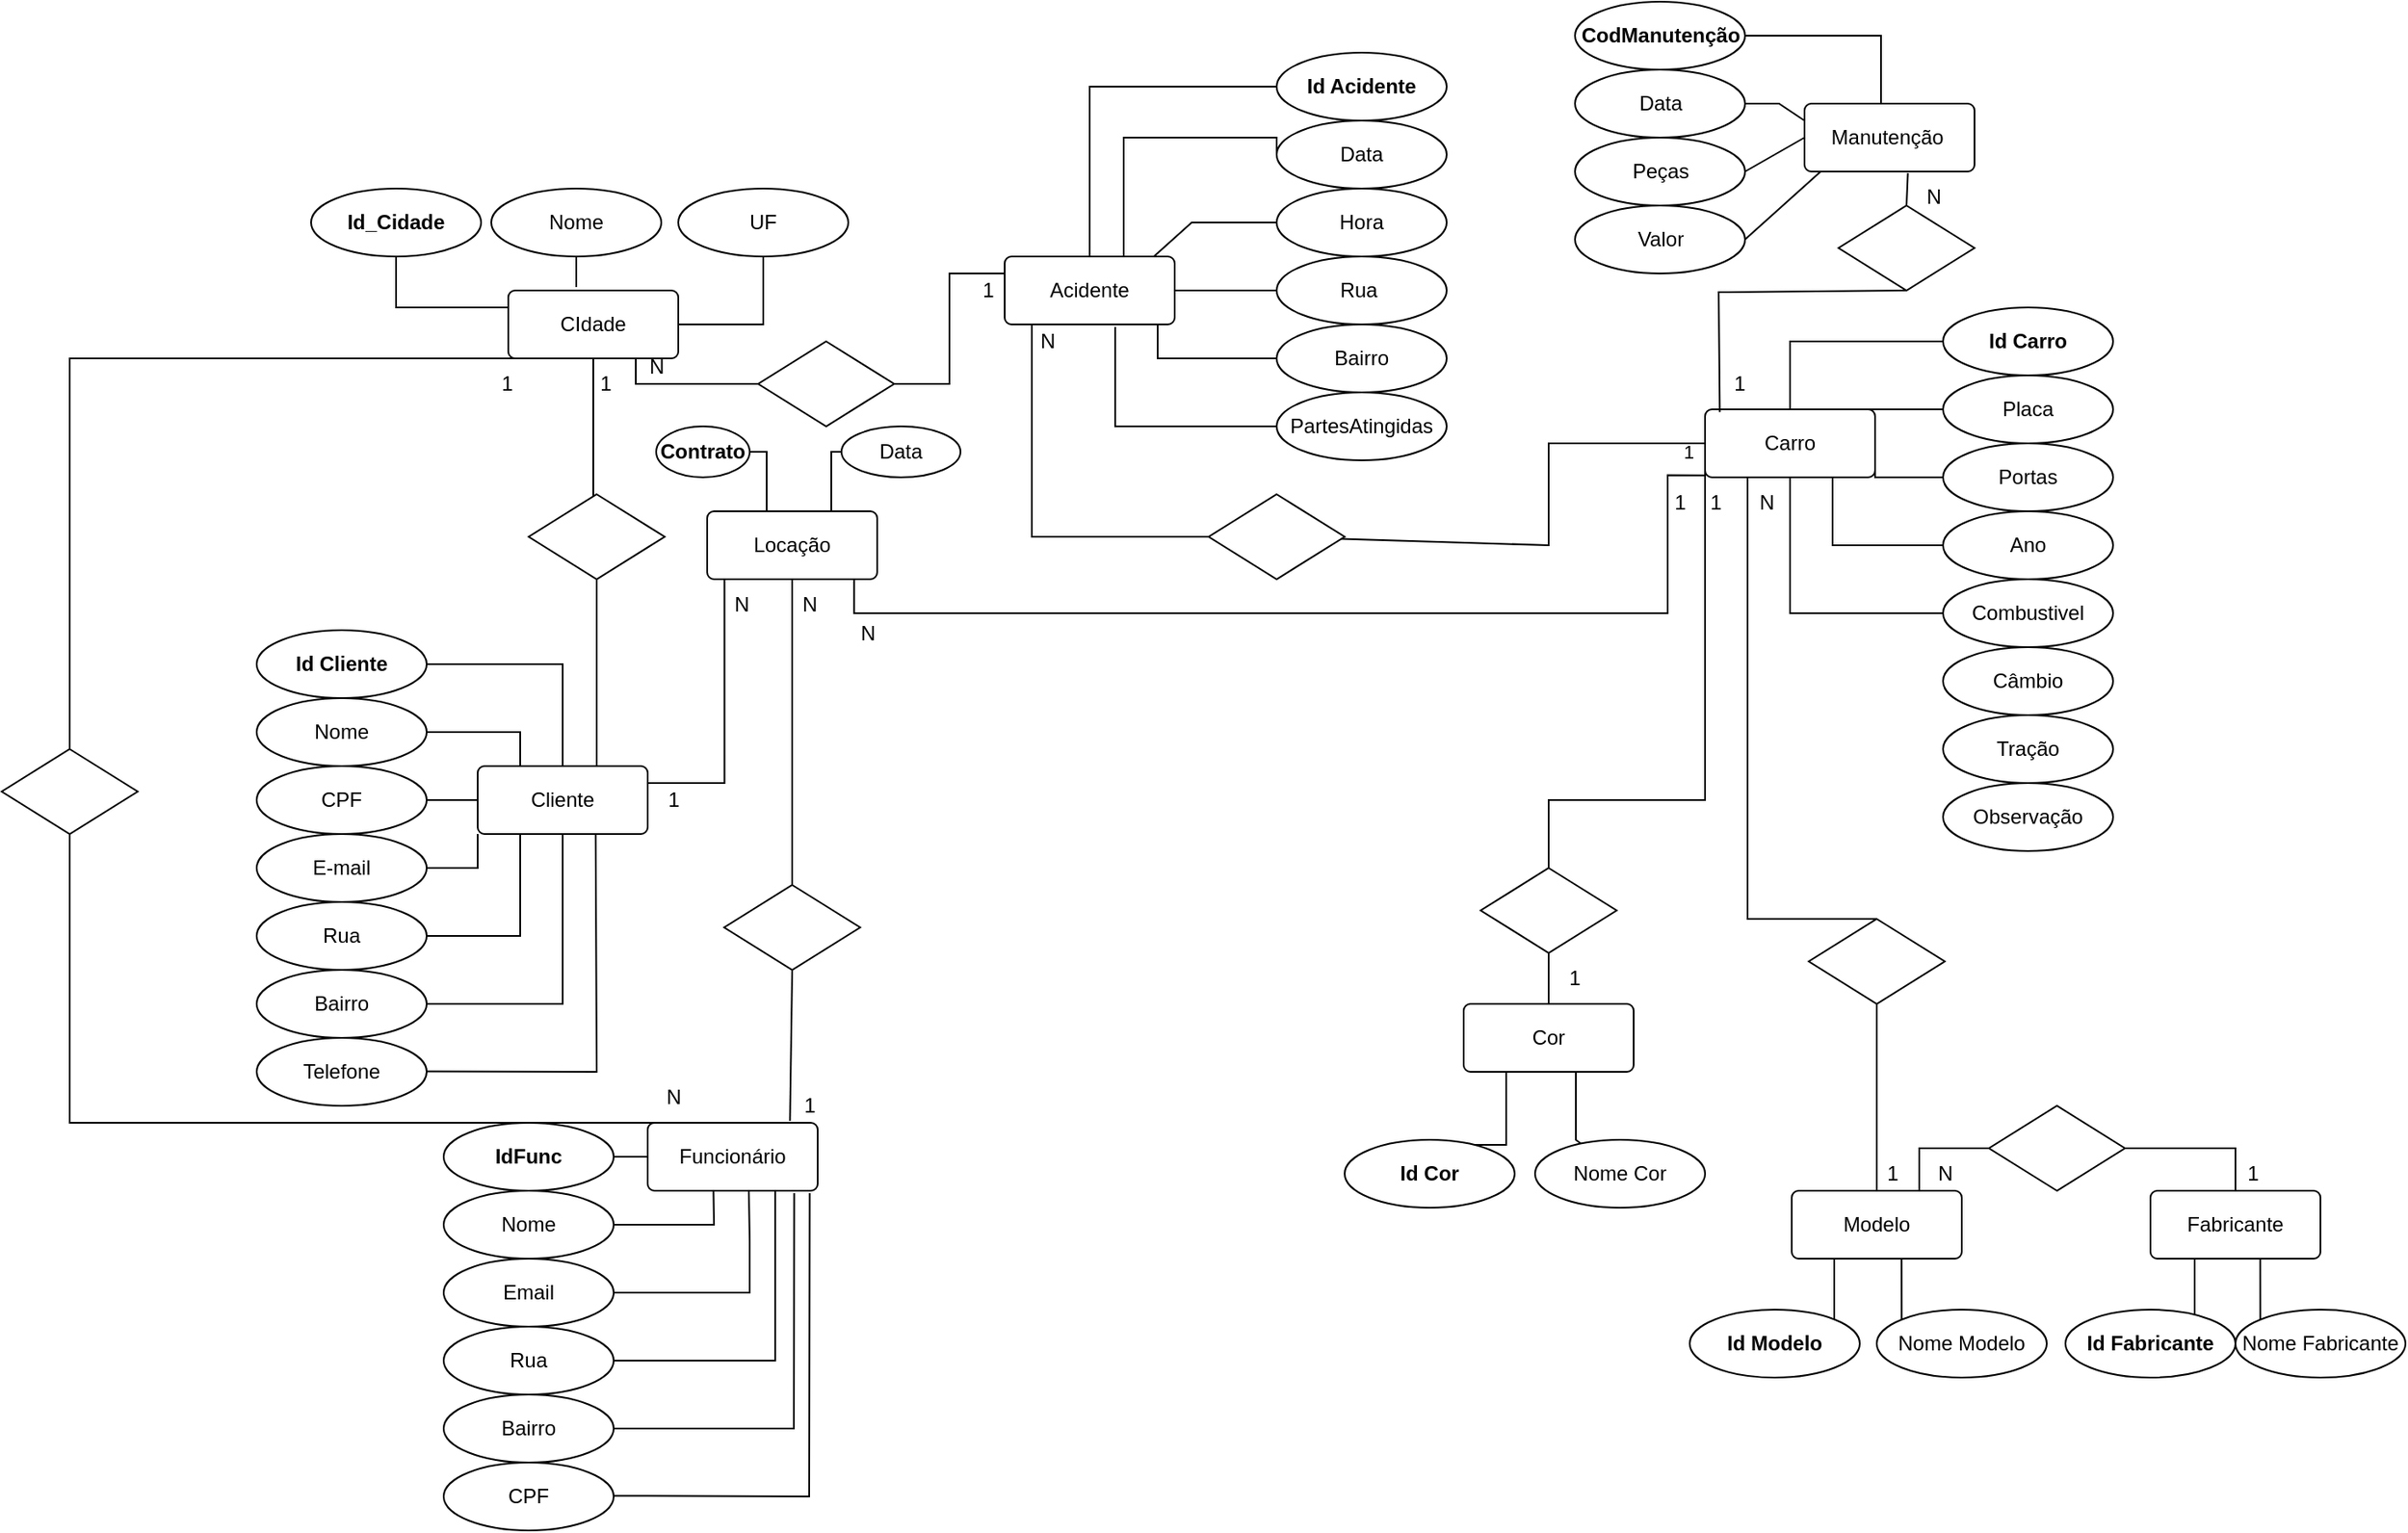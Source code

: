<mxfile version="21.1.8" type="github">
  <diagram id="x-QGgaz4Aby_YRyaFQe0" name="Página-1">
    <mxGraphModel dx="1360" dy="1396" grid="1" gridSize="10" guides="1" tooltips="1" connect="1" arrows="1" fold="1" page="1" pageScale="1" pageWidth="827" pageHeight="1169" math="0" shadow="0">
      <root>
        <mxCell id="0" />
        <mxCell id="1" parent="0" />
        <mxCell id="SFeuMDwEzgv_Abs5cE5h-1" style="edgeStyle=orthogonalEdgeStyle;rounded=0;orthogonalLoop=1;jettySize=auto;html=1;exitX=0.75;exitY=0;exitDx=0;exitDy=0;endArrow=none;endFill=0;entryX=0.5;entryY=1;entryDx=0;entryDy=0;" edge="1" parent="1" source="SFeuMDwEzgv_Abs5cE5h-2" target="SFeuMDwEzgv_Abs5cE5h-76">
          <mxGeometry relative="1" as="geometry">
            <mxPoint x="205" y="270" as="targetPoint" />
            <Array as="points">
              <mxPoint x="200" y="370" />
            </Array>
          </mxGeometry>
        </mxCell>
        <mxCell id="SFeuMDwEzgv_Abs5cE5h-2" value="Cliente" style="rounded=1;arcSize=10;whiteSpace=wrap;html=1;align=center;" vertex="1" parent="1">
          <mxGeometry x="130" y="370" width="100" height="40" as="geometry" />
        </mxCell>
        <mxCell id="SFeuMDwEzgv_Abs5cE5h-3" style="edgeStyle=orthogonalEdgeStyle;rounded=0;orthogonalLoop=1;jettySize=auto;html=1;exitX=1;exitY=0.5;exitDx=0;exitDy=0;entryX=0.5;entryY=0;entryDx=0;entryDy=0;endArrow=none;endFill=0;" edge="1" parent="1" source="SFeuMDwEzgv_Abs5cE5h-4" target="SFeuMDwEzgv_Abs5cE5h-2">
          <mxGeometry relative="1" as="geometry" />
        </mxCell>
        <mxCell id="SFeuMDwEzgv_Abs5cE5h-4" value="&lt;b&gt;Id Cliente&lt;/b&gt;" style="ellipse;whiteSpace=wrap;html=1;align=center;" vertex="1" parent="1">
          <mxGeometry y="290" width="100" height="40" as="geometry" />
        </mxCell>
        <mxCell id="SFeuMDwEzgv_Abs5cE5h-5" style="edgeStyle=orthogonalEdgeStyle;rounded=0;orthogonalLoop=1;jettySize=auto;html=1;exitX=1;exitY=0.5;exitDx=0;exitDy=0;entryX=0.25;entryY=0;entryDx=0;entryDy=0;endArrow=none;endFill=0;" edge="1" parent="1" source="SFeuMDwEzgv_Abs5cE5h-6" target="SFeuMDwEzgv_Abs5cE5h-2">
          <mxGeometry relative="1" as="geometry" />
        </mxCell>
        <mxCell id="SFeuMDwEzgv_Abs5cE5h-6" value="Nome" style="ellipse;whiteSpace=wrap;html=1;align=center;" vertex="1" parent="1">
          <mxGeometry y="330" width="100" height="40" as="geometry" />
        </mxCell>
        <mxCell id="SFeuMDwEzgv_Abs5cE5h-7" style="edgeStyle=orthogonalEdgeStyle;rounded=0;orthogonalLoop=1;jettySize=auto;html=1;exitX=1;exitY=0.5;exitDx=0;exitDy=0;entryX=0;entryY=0.5;entryDx=0;entryDy=0;endArrow=none;endFill=0;" edge="1" parent="1" source="SFeuMDwEzgv_Abs5cE5h-8" target="SFeuMDwEzgv_Abs5cE5h-2">
          <mxGeometry relative="1" as="geometry" />
        </mxCell>
        <mxCell id="SFeuMDwEzgv_Abs5cE5h-8" value="CPF" style="ellipse;whiteSpace=wrap;html=1;align=center;" vertex="1" parent="1">
          <mxGeometry y="370" width="100" height="40" as="geometry" />
        </mxCell>
        <mxCell id="SFeuMDwEzgv_Abs5cE5h-9" style="edgeStyle=orthogonalEdgeStyle;rounded=0;orthogonalLoop=1;jettySize=auto;html=1;exitX=1;exitY=0.5;exitDx=0;exitDy=0;entryX=0.5;entryY=1;entryDx=0;entryDy=0;endArrow=none;endFill=0;" edge="1" parent="1" source="SFeuMDwEzgv_Abs5cE5h-10" target="SFeuMDwEzgv_Abs5cE5h-2">
          <mxGeometry relative="1" as="geometry" />
        </mxCell>
        <mxCell id="SFeuMDwEzgv_Abs5cE5h-10" value="Bairro" style="ellipse;whiteSpace=wrap;html=1;align=center;" vertex="1" parent="1">
          <mxGeometry y="490" width="100" height="40" as="geometry" />
        </mxCell>
        <mxCell id="SFeuMDwEzgv_Abs5cE5h-11" style="edgeStyle=orthogonalEdgeStyle;rounded=0;orthogonalLoop=1;jettySize=auto;html=1;exitX=1;exitY=0.5;exitDx=0;exitDy=0;entryX=0;entryY=1;entryDx=0;entryDy=0;endArrow=none;endFill=0;" edge="1" parent="1" source="SFeuMDwEzgv_Abs5cE5h-12" target="SFeuMDwEzgv_Abs5cE5h-2">
          <mxGeometry relative="1" as="geometry" />
        </mxCell>
        <mxCell id="SFeuMDwEzgv_Abs5cE5h-12" value="E-mail" style="ellipse;whiteSpace=wrap;html=1;align=center;" vertex="1" parent="1">
          <mxGeometry y="410" width="100" height="40" as="geometry" />
        </mxCell>
        <mxCell id="SFeuMDwEzgv_Abs5cE5h-13" style="edgeStyle=orthogonalEdgeStyle;rounded=0;orthogonalLoop=1;jettySize=auto;html=1;exitX=1;exitY=0.5;exitDx=0;exitDy=0;entryX=0.25;entryY=1;entryDx=0;entryDy=0;endArrow=none;endFill=0;" edge="1" parent="1" source="SFeuMDwEzgv_Abs5cE5h-14" target="SFeuMDwEzgv_Abs5cE5h-2">
          <mxGeometry relative="1" as="geometry" />
        </mxCell>
        <mxCell id="SFeuMDwEzgv_Abs5cE5h-14" value="Rua" style="ellipse;whiteSpace=wrap;html=1;align=center;" vertex="1" parent="1">
          <mxGeometry y="450" width="100" height="40" as="geometry" />
        </mxCell>
        <mxCell id="SFeuMDwEzgv_Abs5cE5h-15" style="edgeStyle=orthogonalEdgeStyle;rounded=0;orthogonalLoop=1;jettySize=auto;html=1;exitX=0;exitY=0.25;exitDx=0;exitDy=0;entryX=0.5;entryY=1;entryDx=0;entryDy=0;endArrow=none;endFill=0;" edge="1" parent="1" source="SFeuMDwEzgv_Abs5cE5h-17" target="SFeuMDwEzgv_Abs5cE5h-18">
          <mxGeometry relative="1" as="geometry" />
        </mxCell>
        <mxCell id="SFeuMDwEzgv_Abs5cE5h-16" style="edgeStyle=orthogonalEdgeStyle;rounded=0;orthogonalLoop=1;jettySize=auto;html=1;exitX=0.5;exitY=1;exitDx=0;exitDy=0;endArrow=none;endFill=0;" edge="1" parent="1" source="SFeuMDwEzgv_Abs5cE5h-17" target="SFeuMDwEzgv_Abs5cE5h-76">
          <mxGeometry relative="1" as="geometry">
            <Array as="points">
              <mxPoint x="198" y="180" />
              <mxPoint x="198" y="180" />
            </Array>
          </mxGeometry>
        </mxCell>
        <mxCell id="SFeuMDwEzgv_Abs5cE5h-17" value="CIdade" style="rounded=1;arcSize=10;whiteSpace=wrap;html=1;align=center;" vertex="1" parent="1">
          <mxGeometry x="148" y="90" width="100" height="40" as="geometry" />
        </mxCell>
        <mxCell id="SFeuMDwEzgv_Abs5cE5h-18" value="&lt;b&gt;Id_Cidade&lt;/b&gt;" style="ellipse;whiteSpace=wrap;html=1;align=center;" vertex="1" parent="1">
          <mxGeometry x="32" y="30" width="100" height="40" as="geometry" />
        </mxCell>
        <mxCell id="SFeuMDwEzgv_Abs5cE5h-19" style="edgeStyle=orthogonalEdgeStyle;rounded=0;orthogonalLoop=1;jettySize=auto;html=1;exitX=0.5;exitY=1;exitDx=0;exitDy=0;entryX=0.4;entryY=-0.05;entryDx=0;entryDy=0;entryPerimeter=0;endArrow=none;endFill=0;" edge="1" parent="1" source="SFeuMDwEzgv_Abs5cE5h-20" target="SFeuMDwEzgv_Abs5cE5h-17">
          <mxGeometry relative="1" as="geometry" />
        </mxCell>
        <mxCell id="SFeuMDwEzgv_Abs5cE5h-20" value="Nome" style="ellipse;whiteSpace=wrap;html=1;align=center;" vertex="1" parent="1">
          <mxGeometry x="138" y="30" width="100" height="40" as="geometry" />
        </mxCell>
        <mxCell id="SFeuMDwEzgv_Abs5cE5h-21" style="edgeStyle=orthogonalEdgeStyle;rounded=0;orthogonalLoop=1;jettySize=auto;html=1;exitX=0.5;exitY=1;exitDx=0;exitDy=0;entryX=1;entryY=0.5;entryDx=0;entryDy=0;endArrow=none;endFill=0;" edge="1" parent="1" source="SFeuMDwEzgv_Abs5cE5h-22" target="SFeuMDwEzgv_Abs5cE5h-17">
          <mxGeometry relative="1" as="geometry" />
        </mxCell>
        <mxCell id="SFeuMDwEzgv_Abs5cE5h-22" value="UF" style="ellipse;whiteSpace=wrap;html=1;align=center;" vertex="1" parent="1">
          <mxGeometry x="248" y="30" width="100" height="40" as="geometry" />
        </mxCell>
        <mxCell id="SFeuMDwEzgv_Abs5cE5h-23" style="edgeStyle=orthogonalEdgeStyle;rounded=0;orthogonalLoop=1;jettySize=auto;html=1;exitX=0.5;exitY=1;exitDx=0;exitDy=0;entryX=0;entryY=0.5;entryDx=0;entryDy=0;endArrow=none;endFill=0;" edge="1" parent="1" source="SFeuMDwEzgv_Abs5cE5h-26" target="SFeuMDwEzgv_Abs5cE5h-35">
          <mxGeometry relative="1" as="geometry" />
        </mxCell>
        <mxCell id="SFeuMDwEzgv_Abs5cE5h-24" style="edgeStyle=orthogonalEdgeStyle;rounded=0;orthogonalLoop=1;jettySize=auto;html=1;exitX=0;exitY=0.25;exitDx=0;exitDy=0;entryX=0.5;entryY=0;entryDx=0;entryDy=0;endArrow=none;endFill=0;" edge="1" parent="1" source="SFeuMDwEzgv_Abs5cE5h-26" target="SFeuMDwEzgv_Abs5cE5h-58">
          <mxGeometry relative="1" as="geometry">
            <Array as="points">
              <mxPoint x="852" y="390" />
              <mxPoint x="760" y="390" />
            </Array>
          </mxGeometry>
        </mxCell>
        <mxCell id="SFeuMDwEzgv_Abs5cE5h-25" style="edgeStyle=orthogonalEdgeStyle;rounded=0;orthogonalLoop=1;jettySize=auto;html=1;exitX=0.25;exitY=1;exitDx=0;exitDy=0;entryX=0.5;entryY=0;entryDx=0;entryDy=0;endArrow=none;endFill=0;" edge="1" parent="1" source="SFeuMDwEzgv_Abs5cE5h-26" target="SFeuMDwEzgv_Abs5cE5h-57">
          <mxGeometry relative="1" as="geometry">
            <Array as="points">
              <mxPoint x="877" y="460" />
            </Array>
          </mxGeometry>
        </mxCell>
        <mxCell id="SFeuMDwEzgv_Abs5cE5h-26" value="Carro" style="rounded=1;arcSize=10;whiteSpace=wrap;html=1;align=center;" vertex="1" parent="1">
          <mxGeometry x="852" y="160" width="100" height="40" as="geometry" />
        </mxCell>
        <mxCell id="SFeuMDwEzgv_Abs5cE5h-27" style="edgeStyle=orthogonalEdgeStyle;rounded=0;orthogonalLoop=1;jettySize=auto;html=1;exitX=0;exitY=0.5;exitDx=0;exitDy=0;entryX=0.5;entryY=0;entryDx=0;entryDy=0;endArrow=none;endFill=0;" edge="1" parent="1" source="SFeuMDwEzgv_Abs5cE5h-28" target="SFeuMDwEzgv_Abs5cE5h-26">
          <mxGeometry relative="1" as="geometry" />
        </mxCell>
        <mxCell id="SFeuMDwEzgv_Abs5cE5h-28" value="&lt;b&gt;Id Carro&lt;/b&gt;" style="ellipse;whiteSpace=wrap;html=1;align=center;" vertex="1" parent="1">
          <mxGeometry x="992" y="100" width="100" height="40" as="geometry" />
        </mxCell>
        <mxCell id="SFeuMDwEzgv_Abs5cE5h-29" style="edgeStyle=orthogonalEdgeStyle;rounded=0;orthogonalLoop=1;jettySize=auto;html=1;exitX=0;exitY=0.5;exitDx=0;exitDy=0;entryX=0.75;entryY=0;entryDx=0;entryDy=0;endArrow=none;endFill=0;" edge="1" parent="1" source="SFeuMDwEzgv_Abs5cE5h-30" target="SFeuMDwEzgv_Abs5cE5h-26">
          <mxGeometry relative="1" as="geometry">
            <Array as="points">
              <mxPoint x="952" y="160" />
              <mxPoint x="952" y="160" />
            </Array>
          </mxGeometry>
        </mxCell>
        <mxCell id="SFeuMDwEzgv_Abs5cE5h-30" value="Placa" style="ellipse;whiteSpace=wrap;html=1;align=center;" vertex="1" parent="1">
          <mxGeometry x="992" y="140" width="100" height="40" as="geometry" />
        </mxCell>
        <mxCell id="SFeuMDwEzgv_Abs5cE5h-31" style="edgeStyle=orthogonalEdgeStyle;rounded=0;orthogonalLoop=1;jettySize=auto;html=1;exitX=0;exitY=0.5;exitDx=0;exitDy=0;endArrow=none;endFill=0;entryX=1;entryY=0.75;entryDx=0;entryDy=0;" edge="1" parent="1" source="SFeuMDwEzgv_Abs5cE5h-32" target="SFeuMDwEzgv_Abs5cE5h-26">
          <mxGeometry relative="1" as="geometry">
            <mxPoint x="962" y="200" as="targetPoint" />
            <Array as="points">
              <mxPoint x="952" y="200" />
            </Array>
          </mxGeometry>
        </mxCell>
        <mxCell id="SFeuMDwEzgv_Abs5cE5h-32" value="Portas" style="ellipse;whiteSpace=wrap;html=1;align=center;" vertex="1" parent="1">
          <mxGeometry x="992" y="180" width="100" height="40" as="geometry" />
        </mxCell>
        <mxCell id="SFeuMDwEzgv_Abs5cE5h-33" style="edgeStyle=orthogonalEdgeStyle;rounded=0;orthogonalLoop=1;jettySize=auto;html=1;exitX=0;exitY=0.5;exitDx=0;exitDy=0;entryX=0.75;entryY=1;entryDx=0;entryDy=0;endArrow=none;endFill=0;" edge="1" parent="1" source="SFeuMDwEzgv_Abs5cE5h-34" target="SFeuMDwEzgv_Abs5cE5h-26">
          <mxGeometry relative="1" as="geometry" />
        </mxCell>
        <mxCell id="SFeuMDwEzgv_Abs5cE5h-34" value="Ano" style="ellipse;whiteSpace=wrap;html=1;align=center;" vertex="1" parent="1">
          <mxGeometry x="992" y="220" width="100" height="40" as="geometry" />
        </mxCell>
        <mxCell id="SFeuMDwEzgv_Abs5cE5h-35" value="Combustivel" style="ellipse;whiteSpace=wrap;html=1;align=center;" vertex="1" parent="1">
          <mxGeometry x="992" y="260" width="100" height="40" as="geometry" />
        </mxCell>
        <mxCell id="SFeuMDwEzgv_Abs5cE5h-36" value="Câmbio" style="ellipse;whiteSpace=wrap;html=1;align=center;" vertex="1" parent="1">
          <mxGeometry x="992" y="300" width="100" height="40" as="geometry" />
        </mxCell>
        <mxCell id="SFeuMDwEzgv_Abs5cE5h-37" value="Tração&lt;span style=&quot;color: rgba(0, 0, 0, 0); font-family: monospace; font-size: 0px; text-align: start;&quot;&gt;%3CmxGraphModel%3E%3Croot%3E%3CmxCell%20id%3D%220%22%2F%3E%3CmxCell%20id%3D%221%22%20parent%3D%220%22%2F%3E%3CmxCell%20id%3D%222%22%20value%3D%22C%C3%A2mbio%22%20style%3D%22ellipse%3BwhiteSpace%3Dwrap%3Bhtml%3D1%3Balign%3Dcenter%3B%22%20vertex%3D%221%22%20parent%3D%221%22%3E%3CmxGeometry%20x%3D%22580%22%20y%3D%22460%22%20width%3D%22100%22%20height%3D%2240%22%20as%3D%22geometry%22%2F%3E%3C%2FmxCell%3E%3C%2Froot%3E%3C%2FmxGraphModel%3E&lt;/span&gt;" style="ellipse;whiteSpace=wrap;html=1;align=center;" vertex="1" parent="1">
          <mxGeometry x="992" y="340" width="100" height="40" as="geometry" />
        </mxCell>
        <mxCell id="SFeuMDwEzgv_Abs5cE5h-38" value="Observação" style="ellipse;whiteSpace=wrap;html=1;align=center;" vertex="1" parent="1">
          <mxGeometry x="992" y="380" width="100" height="40" as="geometry" />
        </mxCell>
        <mxCell id="SFeuMDwEzgv_Abs5cE5h-39" style="edgeStyle=orthogonalEdgeStyle;rounded=0;orthogonalLoop=1;jettySize=auto;html=1;exitX=0.75;exitY=1;exitDx=0;exitDy=0;entryX=0;entryY=0;entryDx=0;entryDy=0;endArrow=none;endFill=0;" edge="1" parent="1" source="SFeuMDwEzgv_Abs5cE5h-41" target="SFeuMDwEzgv_Abs5cE5h-43">
          <mxGeometry relative="1" as="geometry" />
        </mxCell>
        <mxCell id="SFeuMDwEzgv_Abs5cE5h-40" style="edgeStyle=orthogonalEdgeStyle;rounded=0;orthogonalLoop=1;jettySize=auto;html=1;exitX=0.25;exitY=1;exitDx=0;exitDy=0;entryX=0.76;entryY=0.075;entryDx=0;entryDy=0;entryPerimeter=0;endArrow=none;endFill=0;" edge="1" parent="1" source="SFeuMDwEzgv_Abs5cE5h-41" target="SFeuMDwEzgv_Abs5cE5h-42">
          <mxGeometry relative="1" as="geometry" />
        </mxCell>
        <mxCell id="SFeuMDwEzgv_Abs5cE5h-41" value="Fabricante" style="rounded=1;arcSize=10;whiteSpace=wrap;html=1;align=center;" vertex="1" parent="1">
          <mxGeometry x="1114" y="620" width="100" height="40" as="geometry" />
        </mxCell>
        <mxCell id="SFeuMDwEzgv_Abs5cE5h-42" value="&lt;b&gt;Id Fabricante&lt;/b&gt;" style="ellipse;whiteSpace=wrap;html=1;align=center;" vertex="1" parent="1">
          <mxGeometry x="1064" y="690" width="100" height="40" as="geometry" />
        </mxCell>
        <mxCell id="SFeuMDwEzgv_Abs5cE5h-43" value="Nome Fabricante" style="ellipse;whiteSpace=wrap;html=1;align=center;" vertex="1" parent="1">
          <mxGeometry x="1164" y="690" width="100" height="40" as="geometry" />
        </mxCell>
        <mxCell id="SFeuMDwEzgv_Abs5cE5h-44" style="edgeStyle=orthogonalEdgeStyle;rounded=0;orthogonalLoop=1;jettySize=auto;html=1;exitX=0.75;exitY=1;exitDx=0;exitDy=0;entryX=0;entryY=0;entryDx=0;entryDy=0;endArrow=none;endFill=0;" edge="1" parent="1" source="SFeuMDwEzgv_Abs5cE5h-47" target="SFeuMDwEzgv_Abs5cE5h-49">
          <mxGeometry relative="1" as="geometry" />
        </mxCell>
        <mxCell id="SFeuMDwEzgv_Abs5cE5h-45" style="edgeStyle=orthogonalEdgeStyle;rounded=0;orthogonalLoop=1;jettySize=auto;html=1;exitX=0.25;exitY=1;exitDx=0;exitDy=0;endArrow=none;endFill=0;" edge="1" parent="1" source="SFeuMDwEzgv_Abs5cE5h-47">
          <mxGeometry relative="1" as="geometry">
            <mxPoint x="923" y="700" as="targetPoint" />
            <Array as="points">
              <mxPoint x="928" y="700" />
            </Array>
          </mxGeometry>
        </mxCell>
        <mxCell id="SFeuMDwEzgv_Abs5cE5h-46" style="edgeStyle=orthogonalEdgeStyle;rounded=0;orthogonalLoop=1;jettySize=auto;html=1;exitX=0.75;exitY=0;exitDx=0;exitDy=0;endArrow=none;endFill=0;" edge="1" parent="1" source="SFeuMDwEzgv_Abs5cE5h-47" target="SFeuMDwEzgv_Abs5cE5h-55">
          <mxGeometry relative="1" as="geometry" />
        </mxCell>
        <mxCell id="SFeuMDwEzgv_Abs5cE5h-47" value="Modelo" style="rounded=1;arcSize=10;whiteSpace=wrap;html=1;align=center;" vertex="1" parent="1">
          <mxGeometry x="903" y="620" width="100" height="40" as="geometry" />
        </mxCell>
        <mxCell id="SFeuMDwEzgv_Abs5cE5h-48" value="&lt;b&gt;Id Modelo&lt;/b&gt;" style="ellipse;whiteSpace=wrap;html=1;align=center;" vertex="1" parent="1">
          <mxGeometry x="843" y="690" width="100" height="40" as="geometry" />
        </mxCell>
        <mxCell id="SFeuMDwEzgv_Abs5cE5h-49" value="Nome Modelo" style="ellipse;whiteSpace=wrap;html=1;align=center;" vertex="1" parent="1">
          <mxGeometry x="953" y="690" width="100" height="40" as="geometry" />
        </mxCell>
        <mxCell id="SFeuMDwEzgv_Abs5cE5h-50" style="edgeStyle=orthogonalEdgeStyle;rounded=0;orthogonalLoop=1;jettySize=auto;html=1;exitX=0.25;exitY=1;exitDx=0;exitDy=0;entryX=0.76;entryY=0.075;entryDx=0;entryDy=0;entryPerimeter=0;endArrow=none;endFill=0;" edge="1" parent="1" source="SFeuMDwEzgv_Abs5cE5h-51" target="SFeuMDwEzgv_Abs5cE5h-52">
          <mxGeometry relative="1" as="geometry">
            <Array as="points">
              <mxPoint x="735" y="593" />
            </Array>
          </mxGeometry>
        </mxCell>
        <mxCell id="SFeuMDwEzgv_Abs5cE5h-51" value="Cor" style="rounded=1;arcSize=10;whiteSpace=wrap;html=1;align=center;" vertex="1" parent="1">
          <mxGeometry x="710" y="510" width="100" height="40" as="geometry" />
        </mxCell>
        <mxCell id="SFeuMDwEzgv_Abs5cE5h-52" value="&lt;b&gt;Id Cor&lt;/b&gt;" style="ellipse;whiteSpace=wrap;html=1;align=center;" vertex="1" parent="1">
          <mxGeometry x="640" y="590" width="100" height="40" as="geometry" />
        </mxCell>
        <mxCell id="SFeuMDwEzgv_Abs5cE5h-53" value="Nome Cor" style="ellipse;whiteSpace=wrap;html=1;align=center;" vertex="1" parent="1">
          <mxGeometry x="752" y="590" width="100" height="40" as="geometry" />
        </mxCell>
        <mxCell id="SFeuMDwEzgv_Abs5cE5h-54" style="edgeStyle=orthogonalEdgeStyle;rounded=0;orthogonalLoop=1;jettySize=auto;html=1;exitX=0;exitY=0.5;exitDx=0;exitDy=0;entryX=0.5;entryY=0;entryDx=0;entryDy=0;endArrow=none;endFill=0;" edge="1" parent="1" source="SFeuMDwEzgv_Abs5cE5h-55" target="SFeuMDwEzgv_Abs5cE5h-41">
          <mxGeometry relative="1" as="geometry" />
        </mxCell>
        <mxCell id="SFeuMDwEzgv_Abs5cE5h-55" value="" style="rhombus;whiteSpace=wrap;html=1;direction=west;" vertex="1" parent="1">
          <mxGeometry x="1019" y="570" width="80" height="50" as="geometry" />
        </mxCell>
        <mxCell id="SFeuMDwEzgv_Abs5cE5h-56" style="edgeStyle=orthogonalEdgeStyle;rounded=0;orthogonalLoop=1;jettySize=auto;html=1;exitX=0.5;exitY=1;exitDx=0;exitDy=0;entryX=0.5;entryY=0;entryDx=0;entryDy=0;endArrow=none;endFill=0;" edge="1" parent="1" source="SFeuMDwEzgv_Abs5cE5h-57" target="SFeuMDwEzgv_Abs5cE5h-47">
          <mxGeometry relative="1" as="geometry" />
        </mxCell>
        <mxCell id="SFeuMDwEzgv_Abs5cE5h-57" value="" style="rhombus;whiteSpace=wrap;html=1;" vertex="1" parent="1">
          <mxGeometry x="913" y="460" width="80" height="50" as="geometry" />
        </mxCell>
        <mxCell id="SFeuMDwEzgv_Abs5cE5h-58" value="" style="rhombus;whiteSpace=wrap;html=1;" vertex="1" parent="1">
          <mxGeometry x="720" y="430" width="80" height="50" as="geometry" />
        </mxCell>
        <mxCell id="SFeuMDwEzgv_Abs5cE5h-59" value="1" style="text;html=1;align=center;verticalAlign=middle;resizable=0;points=[];autosize=1;strokeColor=none;fillColor=none;" vertex="1" parent="1">
          <mxGeometry x="843" y="200" width="30" height="30" as="geometry" />
        </mxCell>
        <mxCell id="SFeuMDwEzgv_Abs5cE5h-60" value="1" style="text;html=1;align=center;verticalAlign=middle;resizable=0;points=[];autosize=1;strokeColor=none;fillColor=none;" vertex="1" parent="1">
          <mxGeometry x="1159" y="595" width="30" height="30" as="geometry" />
        </mxCell>
        <mxCell id="SFeuMDwEzgv_Abs5cE5h-61" value="N" style="text;html=1;align=center;verticalAlign=middle;resizable=0;points=[];autosize=1;strokeColor=none;fillColor=none;" vertex="1" parent="1">
          <mxGeometry x="978" y="595" width="30" height="30" as="geometry" />
        </mxCell>
        <mxCell id="SFeuMDwEzgv_Abs5cE5h-62" value="N" style="text;html=1;align=center;verticalAlign=middle;resizable=0;points=[];autosize=1;strokeColor=none;fillColor=none;" vertex="1" parent="1">
          <mxGeometry x="873" y="200" width="30" height="30" as="geometry" />
        </mxCell>
        <mxCell id="SFeuMDwEzgv_Abs5cE5h-63" value="1" style="text;html=1;align=center;verticalAlign=middle;resizable=0;points=[];autosize=1;strokeColor=none;fillColor=none;" vertex="1" parent="1">
          <mxGeometry x="947" y="595" width="30" height="30" as="geometry" />
        </mxCell>
        <mxCell id="SFeuMDwEzgv_Abs5cE5h-64" style="edgeStyle=orthogonalEdgeStyle;rounded=0;orthogonalLoop=1;jettySize=auto;html=1;exitX=0.5;exitY=0;exitDx=0;exitDy=0;entryX=0;entryY=0.5;entryDx=0;entryDy=0;endArrow=none;endFill=0;" edge="1" parent="1" source="SFeuMDwEzgv_Abs5cE5h-67" target="SFeuMDwEzgv_Abs5cE5h-68">
          <mxGeometry relative="1" as="geometry" />
        </mxCell>
        <mxCell id="SFeuMDwEzgv_Abs5cE5h-65" style="edgeStyle=orthogonalEdgeStyle;rounded=0;orthogonalLoop=1;jettySize=auto;html=1;exitX=0.75;exitY=0;exitDx=0;exitDy=0;entryX=0;entryY=0.5;entryDx=0;entryDy=0;endArrow=none;endFill=0;" edge="1" parent="1" source="SFeuMDwEzgv_Abs5cE5h-67" target="SFeuMDwEzgv_Abs5cE5h-69">
          <mxGeometry relative="1" as="geometry">
            <Array as="points">
              <mxPoint x="510" y="70" />
              <mxPoint x="510" />
              <mxPoint x="600" />
            </Array>
          </mxGeometry>
        </mxCell>
        <mxCell id="SFeuMDwEzgv_Abs5cE5h-66" style="edgeStyle=orthogonalEdgeStyle;rounded=0;orthogonalLoop=1;jettySize=auto;html=1;exitX=0;exitY=0.25;exitDx=0;exitDy=0;entryX=1;entryY=0.5;entryDx=0;entryDy=0;endArrow=none;endFill=0;" edge="1" parent="1" source="SFeuMDwEzgv_Abs5cE5h-67" target="SFeuMDwEzgv_Abs5cE5h-75">
          <mxGeometry relative="1" as="geometry" />
        </mxCell>
        <mxCell id="SFeuMDwEzgv_Abs5cE5h-67" value="Acidente" style="rounded=1;arcSize=10;whiteSpace=wrap;html=1;align=center;" vertex="1" parent="1">
          <mxGeometry x="440" y="70" width="100" height="40" as="geometry" />
        </mxCell>
        <mxCell id="SFeuMDwEzgv_Abs5cE5h-68" value="&lt;b&gt;Id Acidente&lt;/b&gt;" style="ellipse;whiteSpace=wrap;html=1;align=center;" vertex="1" parent="1">
          <mxGeometry x="600" y="-50" width="100" height="40" as="geometry" />
        </mxCell>
        <mxCell id="SFeuMDwEzgv_Abs5cE5h-69" value="Data" style="ellipse;whiteSpace=wrap;html=1;align=center;" vertex="1" parent="1">
          <mxGeometry x="600" y="-10" width="100" height="40" as="geometry" />
        </mxCell>
        <mxCell id="SFeuMDwEzgv_Abs5cE5h-70" value="Hora" style="ellipse;whiteSpace=wrap;html=1;align=center;" vertex="1" parent="1">
          <mxGeometry x="600" y="30" width="100" height="40" as="geometry" />
        </mxCell>
        <mxCell id="SFeuMDwEzgv_Abs5cE5h-71" value="Rua&amp;nbsp;" style="ellipse;whiteSpace=wrap;html=1;align=center;" vertex="1" parent="1">
          <mxGeometry x="600" y="70" width="100" height="40" as="geometry" />
        </mxCell>
        <mxCell id="SFeuMDwEzgv_Abs5cE5h-72" value="Bairro" style="ellipse;whiteSpace=wrap;html=1;align=center;" vertex="1" parent="1">
          <mxGeometry x="600" y="110" width="100" height="40" as="geometry" />
        </mxCell>
        <mxCell id="SFeuMDwEzgv_Abs5cE5h-74" style="edgeStyle=orthogonalEdgeStyle;rounded=0;orthogonalLoop=1;jettySize=auto;html=1;exitX=0;exitY=0.5;exitDx=0;exitDy=0;entryX=0.75;entryY=1;entryDx=0;entryDy=0;endArrow=none;endFill=0;" edge="1" parent="1" source="SFeuMDwEzgv_Abs5cE5h-75" target="SFeuMDwEzgv_Abs5cE5h-17">
          <mxGeometry relative="1" as="geometry">
            <Array as="points">
              <mxPoint x="223" y="145" />
            </Array>
          </mxGeometry>
        </mxCell>
        <mxCell id="SFeuMDwEzgv_Abs5cE5h-75" value="" style="rhombus;whiteSpace=wrap;html=1;" vertex="1" parent="1">
          <mxGeometry x="295" y="120" width="80" height="50" as="geometry" />
        </mxCell>
        <mxCell id="SFeuMDwEzgv_Abs5cE5h-76" value="" style="rhombus;whiteSpace=wrap;html=1;" vertex="1" parent="1">
          <mxGeometry x="160" y="210" width="80" height="50" as="geometry" />
        </mxCell>
        <mxCell id="SFeuMDwEzgv_Abs5cE5h-77" value="1" style="text;html=1;align=center;verticalAlign=middle;resizable=0;points=[];autosize=1;strokeColor=none;fillColor=none;" vertex="1" parent="1">
          <mxGeometry x="190" y="130" width="30" height="30" as="geometry" />
        </mxCell>
        <mxCell id="SFeuMDwEzgv_Abs5cE5h-78" value="1" style="text;html=1;align=center;verticalAlign=middle;resizable=0;points=[];autosize=1;strokeColor=none;fillColor=none;" vertex="1" parent="1">
          <mxGeometry x="760" y="480" width="30" height="30" as="geometry" />
        </mxCell>
        <mxCell id="SFeuMDwEzgv_Abs5cE5h-79" style="edgeStyle=orthogonalEdgeStyle;rounded=0;orthogonalLoop=1;jettySize=auto;html=1;endArrow=none;endFill=0;exitX=1;exitY=0.25;exitDx=0;exitDy=0;entryX=0.138;entryY=0.656;entryDx=0;entryDy=0;entryPerimeter=0;" edge="1" parent="1" source="SFeuMDwEzgv_Abs5cE5h-2">
          <mxGeometry relative="1" as="geometry">
            <mxPoint x="275.18" y="252.8" as="targetPoint" />
            <Array as="points">
              <mxPoint x="275" y="380" />
            </Array>
            <mxPoint x="262.66" y="360" as="sourcePoint" />
          </mxGeometry>
        </mxCell>
        <mxCell id="SFeuMDwEzgv_Abs5cE5h-80" style="edgeStyle=orthogonalEdgeStyle;rounded=0;orthogonalLoop=1;jettySize=auto;html=1;endArrow=none;endFill=0;entryX=0.831;entryY=0.681;entryDx=0;entryDy=0;entryPerimeter=0;exitX=0.3;exitY=-0.039;exitDx=0;exitDy=0;exitPerimeter=0;" edge="1" parent="1" source="SFeuMDwEzgv_Abs5cE5h-59">
          <mxGeometry relative="1" as="geometry">
            <mxPoint x="440" y="350" as="sourcePoint" />
            <mxPoint x="351.41" y="254.05" as="targetPoint" />
            <Array as="points">
              <mxPoint x="830" y="199" />
              <mxPoint x="830" y="280" />
              <mxPoint x="351" y="280" />
            </Array>
          </mxGeometry>
        </mxCell>
        <mxCell id="SFeuMDwEzgv_Abs5cE5h-81" value="&lt;b&gt;Contrato&lt;/b&gt;" style="ellipse;whiteSpace=wrap;html=1;align=center;" vertex="1" parent="1">
          <mxGeometry x="235" y="170" width="55" height="30" as="geometry" />
        </mxCell>
        <mxCell id="SFeuMDwEzgv_Abs5cE5h-82" style="edgeStyle=orthogonalEdgeStyle;rounded=0;orthogonalLoop=1;jettySize=auto;html=1;endArrow=none;endFill=0;entryX=1;entryY=0.5;entryDx=0;entryDy=0;exitX=0;exitY=0.5;exitDx=0;exitDy=0;" edge="1" parent="1" source="SFeuMDwEzgv_Abs5cE5h-83" target="SFeuMDwEzgv_Abs5cE5h-81">
          <mxGeometry relative="1" as="geometry">
            <mxPoint x="385" y="160" as="targetPoint" />
            <Array as="points">
              <mxPoint x="338" y="185" />
              <mxPoint x="338" y="220" />
              <mxPoint x="300" y="220" />
              <mxPoint x="300" y="185" />
            </Array>
            <mxPoint x="340" y="185" as="sourcePoint" />
          </mxGeometry>
        </mxCell>
        <mxCell id="SFeuMDwEzgv_Abs5cE5h-83" value="Data" style="ellipse;whiteSpace=wrap;html=1;align=center;" vertex="1" parent="1">
          <mxGeometry x="344" y="170" width="70" height="30" as="geometry" />
        </mxCell>
        <mxCell id="SFeuMDwEzgv_Abs5cE5h-84" value="1" style="text;html=1;align=center;verticalAlign=middle;resizable=0;points=[];autosize=1;strokeColor=none;fillColor=none;" vertex="1" parent="1">
          <mxGeometry x="415" y="75" width="30" height="30" as="geometry" />
        </mxCell>
        <mxCell id="SFeuMDwEzgv_Abs5cE5h-85" value="N" style="text;html=1;align=center;verticalAlign=middle;resizable=0;points=[];autosize=1;strokeColor=none;fillColor=none;" vertex="1" parent="1">
          <mxGeometry x="220" y="120" width="30" height="30" as="geometry" />
        </mxCell>
        <mxCell id="SFeuMDwEzgv_Abs5cE5h-86" value="N" style="text;html=1;align=center;verticalAlign=middle;resizable=0;points=[];autosize=1;strokeColor=none;fillColor=none;" vertex="1" parent="1">
          <mxGeometry x="450" y="105" width="30" height="30" as="geometry" />
        </mxCell>
        <mxCell id="SFeuMDwEzgv_Abs5cE5h-87" value="Telefone" style="ellipse;whiteSpace=wrap;html=1;align=center;" vertex="1" parent="1">
          <mxGeometry y="530" width="100" height="40" as="geometry" />
        </mxCell>
        <mxCell id="SFeuMDwEzgv_Abs5cE5h-88" value="" style="endArrow=none;html=1;rounded=0;entryX=0.694;entryY=0.993;entryDx=0;entryDy=0;entryPerimeter=0;" edge="1" parent="1" target="SFeuMDwEzgv_Abs5cE5h-2">
          <mxGeometry relative="1" as="geometry">
            <mxPoint x="100" y="549.71" as="sourcePoint" />
            <mxPoint x="260" y="549.71" as="targetPoint" />
            <Array as="points">
              <mxPoint x="200" y="550" />
            </Array>
          </mxGeometry>
        </mxCell>
        <mxCell id="SFeuMDwEzgv_Abs5cE5h-89" value="&lt;b&gt;IdFunc&lt;/b&gt;" style="ellipse;whiteSpace=wrap;html=1;align=center;" vertex="1" parent="1">
          <mxGeometry x="110" y="580" width="100" height="40" as="geometry" />
        </mxCell>
        <mxCell id="SFeuMDwEzgv_Abs5cE5h-90" value="Nome" style="ellipse;whiteSpace=wrap;html=1;align=center;" vertex="1" parent="1">
          <mxGeometry x="110" y="620" width="100" height="40" as="geometry" />
        </mxCell>
        <mxCell id="SFeuMDwEzgv_Abs5cE5h-91" value="Email" style="ellipse;whiteSpace=wrap;html=1;align=center;" vertex="1" parent="1">
          <mxGeometry x="110" y="660" width="100" height="40" as="geometry" />
        </mxCell>
        <mxCell id="SFeuMDwEzgv_Abs5cE5h-92" value="Rua" style="ellipse;whiteSpace=wrap;html=1;align=center;" vertex="1" parent="1">
          <mxGeometry x="110" y="700" width="100" height="40" as="geometry" />
        </mxCell>
        <mxCell id="SFeuMDwEzgv_Abs5cE5h-93" value="Funcionário" style="rounded=1;arcSize=10;whiteSpace=wrap;html=1;align=center;" vertex="1" parent="1">
          <mxGeometry x="230" y="580" width="100" height="40" as="geometry" />
        </mxCell>
        <mxCell id="SFeuMDwEzgv_Abs5cE5h-94" value="Bairro" style="ellipse;whiteSpace=wrap;html=1;align=center;" vertex="1" parent="1">
          <mxGeometry x="110" y="740" width="100" height="40" as="geometry" />
        </mxCell>
        <mxCell id="SFeuMDwEzgv_Abs5cE5h-95" value="1" style="text;html=1;align=center;verticalAlign=middle;resizable=0;points=[];autosize=1;strokeColor=none;fillColor=none;" vertex="1" parent="1">
          <mxGeometry x="822" y="200" width="30" height="30" as="geometry" />
        </mxCell>
        <mxCell id="SFeuMDwEzgv_Abs5cE5h-96" value="" style="endArrow=none;html=1;rounded=0;exitX=0.5;exitY=0;exitDx=0;exitDy=0;" edge="1" parent="1" source="SFeuMDwEzgv_Abs5cE5h-51">
          <mxGeometry relative="1" as="geometry">
            <mxPoint x="600" y="480" as="sourcePoint" />
            <mxPoint x="760" y="480" as="targetPoint" />
          </mxGeometry>
        </mxCell>
        <mxCell id="SFeuMDwEzgv_Abs5cE5h-97" value="" style="endArrow=none;html=1;rounded=0;exitX=0.66;exitY=1;exitDx=0;exitDy=0;exitPerimeter=0;" edge="1" parent="1" source="SFeuMDwEzgv_Abs5cE5h-51" target="SFeuMDwEzgv_Abs5cE5h-53">
          <mxGeometry relative="1" as="geometry">
            <mxPoint x="690" y="650" as="sourcePoint" />
            <mxPoint x="850" y="650" as="targetPoint" />
            <Array as="points">
              <mxPoint x="776" y="590" />
            </Array>
          </mxGeometry>
        </mxCell>
        <mxCell id="SFeuMDwEzgv_Abs5cE5h-98" value="CPF" style="ellipse;whiteSpace=wrap;html=1;align=center;" vertex="1" parent="1">
          <mxGeometry x="110" y="780" width="100" height="40" as="geometry" />
        </mxCell>
        <mxCell id="SFeuMDwEzgv_Abs5cE5h-99" value="" style="rhombus;whiteSpace=wrap;html=1;" vertex="1" parent="1">
          <mxGeometry x="275" y="440" width="80" height="50" as="geometry" />
        </mxCell>
        <mxCell id="SFeuMDwEzgv_Abs5cE5h-100" value="" style="endArrow=none;html=1;rounded=0;exitX=0.5;exitY=1;exitDx=0;exitDy=0;" edge="1" parent="1" source="SFeuMDwEzgv_Abs5cE5h-107" target="SFeuMDwEzgv_Abs5cE5h-99">
          <mxGeometry relative="1" as="geometry">
            <mxPoint x="315" y="270" as="sourcePoint" />
            <mxPoint x="504" y="370" as="targetPoint" />
          </mxGeometry>
        </mxCell>
        <mxCell id="SFeuMDwEzgv_Abs5cE5h-101" value="N" style="resizable=0;html=1;whiteSpace=wrap;align=right;verticalAlign=bottom;" connectable="0" vertex="1" parent="SFeuMDwEzgv_Abs5cE5h-100">
          <mxGeometry x="1" relative="1" as="geometry">
            <mxPoint x="50" y="-140" as="offset" />
          </mxGeometry>
        </mxCell>
        <mxCell id="SFeuMDwEzgv_Abs5cE5h-102" value="" style="endArrow=none;html=1;rounded=0;exitX=0.5;exitY=1;exitDx=0;exitDy=0;entryX=0.837;entryY=-0.029;entryDx=0;entryDy=0;entryPerimeter=0;" edge="1" parent="1" source="SFeuMDwEzgv_Abs5cE5h-99" target="SFeuMDwEzgv_Abs5cE5h-93">
          <mxGeometry relative="1" as="geometry">
            <mxPoint x="410" y="630" as="sourcePoint" />
            <mxPoint x="570" y="630" as="targetPoint" />
          </mxGeometry>
        </mxCell>
        <mxCell id="SFeuMDwEzgv_Abs5cE5h-103" value="1" style="text;html=1;align=center;verticalAlign=middle;resizable=0;points=[];autosize=1;strokeColor=none;fillColor=none;" vertex="1" parent="1">
          <mxGeometry x="310" y="555" width="30" height="30" as="geometry" />
        </mxCell>
        <mxCell id="SFeuMDwEzgv_Abs5cE5h-104" value="N" style="text;html=1;align=center;verticalAlign=middle;resizable=0;points=[];autosize=1;strokeColor=none;fillColor=none;" vertex="1" parent="1">
          <mxGeometry x="270" y="260" width="30" height="30" as="geometry" />
        </mxCell>
        <mxCell id="SFeuMDwEzgv_Abs5cE5h-105" value="1" style="text;html=1;align=center;verticalAlign=middle;resizable=0;points=[];autosize=1;strokeColor=none;fillColor=none;" vertex="1" parent="1">
          <mxGeometry x="230" y="375" width="30" height="30" as="geometry" />
        </mxCell>
        <mxCell id="SFeuMDwEzgv_Abs5cE5h-106" value="N" style="text;html=1;align=center;verticalAlign=middle;resizable=0;points=[];autosize=1;strokeColor=none;fillColor=none;" vertex="1" parent="1">
          <mxGeometry x="310" y="260" width="30" height="30" as="geometry" />
        </mxCell>
        <mxCell id="SFeuMDwEzgv_Abs5cE5h-107" value="Locação" style="rounded=1;arcSize=10;whiteSpace=wrap;html=1;align=center;" vertex="1" parent="1">
          <mxGeometry x="265" y="220" width="100" height="40" as="geometry" />
        </mxCell>
        <mxCell id="SFeuMDwEzgv_Abs5cE5h-108" value="" style="endArrow=none;html=1;rounded=0;" edge="1" parent="1">
          <mxGeometry relative="1" as="geometry">
            <mxPoint x="210" y="600" as="sourcePoint" />
            <mxPoint x="230" y="600" as="targetPoint" />
          </mxGeometry>
        </mxCell>
        <mxCell id="SFeuMDwEzgv_Abs5cE5h-109" value="" style="endArrow=none;html=1;rounded=0;entryX=0.387;entryY=1.013;entryDx=0;entryDy=0;entryPerimeter=0;" edge="1" parent="1" target="SFeuMDwEzgv_Abs5cE5h-93">
          <mxGeometry relative="1" as="geometry">
            <mxPoint x="210" y="640" as="sourcePoint" />
            <mxPoint x="370" y="640" as="targetPoint" />
            <Array as="points">
              <mxPoint x="269" y="640" />
            </Array>
          </mxGeometry>
        </mxCell>
        <mxCell id="SFeuMDwEzgv_Abs5cE5h-110" value="" style="endArrow=none;html=1;rounded=0;entryX=0.595;entryY=0.992;entryDx=0;entryDy=0;entryPerimeter=0;" edge="1" parent="1" target="SFeuMDwEzgv_Abs5cE5h-93">
          <mxGeometry relative="1" as="geometry">
            <mxPoint x="210" y="680" as="sourcePoint" />
            <mxPoint x="300" y="620" as="targetPoint" />
            <Array as="points">
              <mxPoint x="290" y="680" />
              <mxPoint x="290" y="650" />
            </Array>
          </mxGeometry>
        </mxCell>
        <mxCell id="SFeuMDwEzgv_Abs5cE5h-111" value="" style="endArrow=none;html=1;rounded=0;entryX=0.75;entryY=1;entryDx=0;entryDy=0;" edge="1" parent="1" target="SFeuMDwEzgv_Abs5cE5h-93">
          <mxGeometry relative="1" as="geometry">
            <mxPoint x="210" y="720" as="sourcePoint" />
            <mxPoint x="370" y="720" as="targetPoint" />
            <Array as="points">
              <mxPoint x="305" y="720" />
            </Array>
          </mxGeometry>
        </mxCell>
        <mxCell id="SFeuMDwEzgv_Abs5cE5h-112" value="" style="endArrow=none;html=1;rounded=0;entryX=0.862;entryY=1.033;entryDx=0;entryDy=0;entryPerimeter=0;" edge="1" parent="1" target="SFeuMDwEzgv_Abs5cE5h-93">
          <mxGeometry relative="1" as="geometry">
            <mxPoint x="210" y="760" as="sourcePoint" />
            <mxPoint x="370" y="760" as="targetPoint" />
            <Array as="points">
              <mxPoint x="316" y="760" />
            </Array>
          </mxGeometry>
        </mxCell>
        <mxCell id="SFeuMDwEzgv_Abs5cE5h-113" value="" style="endArrow=none;html=1;rounded=0;entryX=0.953;entryY=1.033;entryDx=0;entryDy=0;entryPerimeter=0;" edge="1" parent="1" target="SFeuMDwEzgv_Abs5cE5h-93">
          <mxGeometry relative="1" as="geometry">
            <mxPoint x="210" y="799.58" as="sourcePoint" />
            <mxPoint x="370" y="799.58" as="targetPoint" />
            <Array as="points">
              <mxPoint x="325" y="800" />
            </Array>
          </mxGeometry>
        </mxCell>
        <mxCell id="SFeuMDwEzgv_Abs5cE5h-114" value="" style="rhombus;whiteSpace=wrap;html=1;" vertex="1" parent="1">
          <mxGeometry x="-150" y="360" width="80" height="50" as="geometry" />
        </mxCell>
        <mxCell id="SFeuMDwEzgv_Abs5cE5h-115" value="" style="endArrow=none;html=1;rounded=0;entryX=0.25;entryY=1;entryDx=0;entryDy=0;exitX=0.5;exitY=0;exitDx=0;exitDy=0;" edge="1" parent="1" source="SFeuMDwEzgv_Abs5cE5h-114" target="SFeuMDwEzgv_Abs5cE5h-17">
          <mxGeometry relative="1" as="geometry">
            <mxPoint x="-70" y="198.57" as="sourcePoint" />
            <mxPoint x="90" y="198.57" as="targetPoint" />
            <Array as="points">
              <mxPoint x="-110" y="200" />
              <mxPoint x="-110" y="130" />
            </Array>
          </mxGeometry>
        </mxCell>
        <mxCell id="SFeuMDwEzgv_Abs5cE5h-116" value="" style="endArrow=none;html=1;rounded=0;exitX=0.5;exitY=1;exitDx=0;exitDy=0;entryX=0.5;entryY=0;entryDx=0;entryDy=0;" edge="1" parent="1" source="SFeuMDwEzgv_Abs5cE5h-114" target="SFeuMDwEzgv_Abs5cE5h-93">
          <mxGeometry relative="1" as="geometry">
            <mxPoint x="-110" y="570" as="sourcePoint" />
            <mxPoint x="50" y="570" as="targetPoint" />
            <Array as="points">
              <mxPoint x="-110" y="580" />
            </Array>
          </mxGeometry>
        </mxCell>
        <mxCell id="SFeuMDwEzgv_Abs5cE5h-117" value="1" style="text;html=1;align=center;verticalAlign=middle;resizable=0;points=[];autosize=1;strokeColor=none;fillColor=none;" vertex="1" parent="1">
          <mxGeometry x="132" y="130" width="30" height="30" as="geometry" />
        </mxCell>
        <mxCell id="SFeuMDwEzgv_Abs5cE5h-118" value="N" style="text;html=1;align=center;verticalAlign=middle;resizable=0;points=[];autosize=1;strokeColor=none;fillColor=none;" vertex="1" parent="1">
          <mxGeometry x="230" y="550" width="30" height="30" as="geometry" />
        </mxCell>
        <mxCell id="SFeuMDwEzgv_Abs5cE5h-119" value="Manutenção&amp;nbsp;" style="rounded=1;arcSize=10;whiteSpace=wrap;html=1;align=center;" vertex="1" parent="1">
          <mxGeometry x="910.5" y="-20" width="100" height="40" as="geometry" />
        </mxCell>
        <mxCell id="SFeuMDwEzgv_Abs5cE5h-120" value="&lt;b&gt;CodManutenção&lt;/b&gt;" style="ellipse;whiteSpace=wrap;html=1;align=center;" vertex="1" parent="1">
          <mxGeometry x="775.5" y="-80" width="100" height="40" as="geometry" />
        </mxCell>
        <mxCell id="SFeuMDwEzgv_Abs5cE5h-121" value="Peças" style="ellipse;whiteSpace=wrap;html=1;align=center;" vertex="1" parent="1">
          <mxGeometry x="775.5" width="100" height="40" as="geometry" />
        </mxCell>
        <mxCell id="SFeuMDwEzgv_Abs5cE5h-122" value="Data" style="ellipse;whiteSpace=wrap;html=1;align=center;" vertex="1" parent="1">
          <mxGeometry x="775.5" y="-40" width="100" height="40" as="geometry" />
        </mxCell>
        <mxCell id="SFeuMDwEzgv_Abs5cE5h-123" style="edgeStyle=orthogonalEdgeStyle;rounded=0;orthogonalLoop=1;jettySize=auto;html=1;exitX=0.5;exitY=1;exitDx=0;exitDy=0;" edge="1" parent="1" source="SFeuMDwEzgv_Abs5cE5h-121" target="SFeuMDwEzgv_Abs5cE5h-121">
          <mxGeometry relative="1" as="geometry" />
        </mxCell>
        <mxCell id="SFeuMDwEzgv_Abs5cE5h-124" value="Valor" style="ellipse;whiteSpace=wrap;html=1;align=center;" vertex="1" parent="1">
          <mxGeometry x="775.5" y="40" width="100" height="40" as="geometry" />
        </mxCell>
        <mxCell id="SFeuMDwEzgv_Abs5cE5h-125" value="PartesAtingidas" style="ellipse;whiteSpace=wrap;html=1;align=center;" vertex="1" parent="1">
          <mxGeometry x="600" y="150" width="100" height="40" as="geometry" />
        </mxCell>
        <mxCell id="SFeuMDwEzgv_Abs5cE5h-126" value="" style="endArrow=none;html=1;rounded=0;exitX=0.879;exitY=-0.004;exitDx=0;exitDy=0;exitPerimeter=0;entryX=0;entryY=0.5;entryDx=0;entryDy=0;" edge="1" parent="1" source="SFeuMDwEzgv_Abs5cE5h-67" target="SFeuMDwEzgv_Abs5cE5h-70">
          <mxGeometry relative="1" as="geometry">
            <mxPoint x="530" y="40" as="sourcePoint" />
            <mxPoint x="690" y="40" as="targetPoint" />
            <Array as="points">
              <mxPoint x="550" y="50" />
            </Array>
          </mxGeometry>
        </mxCell>
        <mxCell id="SFeuMDwEzgv_Abs5cE5h-127" value="" style="endArrow=none;html=1;rounded=0;entryX=0;entryY=0.5;entryDx=0;entryDy=0;" edge="1" parent="1" source="SFeuMDwEzgv_Abs5cE5h-67" target="SFeuMDwEzgv_Abs5cE5h-71">
          <mxGeometry relative="1" as="geometry">
            <mxPoint x="540" y="90" as="sourcePoint" />
            <mxPoint x="700" y="90" as="targetPoint" />
          </mxGeometry>
        </mxCell>
        <mxCell id="SFeuMDwEzgv_Abs5cE5h-128" value="" style="endArrow=none;html=1;rounded=0;entryX=0;entryY=0.5;entryDx=0;entryDy=0;" edge="1" parent="1" target="SFeuMDwEzgv_Abs5cE5h-72">
          <mxGeometry relative="1" as="geometry">
            <mxPoint x="530" y="110" as="sourcePoint" />
            <mxPoint x="700" y="140" as="targetPoint" />
            <Array as="points">
              <mxPoint x="530" y="130" />
            </Array>
          </mxGeometry>
        </mxCell>
        <mxCell id="SFeuMDwEzgv_Abs5cE5h-129" value="" style="endArrow=none;html=1;rounded=0;exitX=0.65;exitY=1.039;exitDx=0;exitDy=0;exitPerimeter=0;" edge="1" parent="1" source="SFeuMDwEzgv_Abs5cE5h-67">
          <mxGeometry relative="1" as="geometry">
            <mxPoint x="510" y="170" as="sourcePoint" />
            <mxPoint x="600" y="170" as="targetPoint" />
            <Array as="points">
              <mxPoint x="505" y="170" />
            </Array>
          </mxGeometry>
        </mxCell>
        <mxCell id="SFeuMDwEzgv_Abs5cE5h-130" value="" style="endArrow=none;html=1;rounded=0;entryX=0.45;entryY=0;entryDx=0;entryDy=0;entryPerimeter=0;" edge="1" parent="1" target="SFeuMDwEzgv_Abs5cE5h-119">
          <mxGeometry relative="1" as="geometry">
            <mxPoint x="875.5" y="-60" as="sourcePoint" />
            <mxPoint x="1035.5" y="-60" as="targetPoint" />
            <Array as="points">
              <mxPoint x="955.5" y="-60" />
            </Array>
          </mxGeometry>
        </mxCell>
        <mxCell id="SFeuMDwEzgv_Abs5cE5h-131" value="" style="endArrow=none;html=1;rounded=0;entryX=0;entryY=0.25;entryDx=0;entryDy=0;" edge="1" parent="1" target="SFeuMDwEzgv_Abs5cE5h-119">
          <mxGeometry relative="1" as="geometry">
            <mxPoint x="875.5" y="-20" as="sourcePoint" />
            <mxPoint x="1035.5" y="-20" as="targetPoint" />
            <Array as="points">
              <mxPoint x="895.5" y="-20" />
            </Array>
          </mxGeometry>
        </mxCell>
        <mxCell id="SFeuMDwEzgv_Abs5cE5h-132" value="" style="endArrow=none;html=1;rounded=0;entryX=0;entryY=0.5;entryDx=0;entryDy=0;" edge="1" parent="1" target="SFeuMDwEzgv_Abs5cE5h-119">
          <mxGeometry relative="1" as="geometry">
            <mxPoint x="875.5" y="20" as="sourcePoint" />
            <mxPoint x="1035.5" y="20" as="targetPoint" />
          </mxGeometry>
        </mxCell>
        <mxCell id="SFeuMDwEzgv_Abs5cE5h-133" value="" style="endArrow=none;html=1;rounded=0;" edge="1" parent="1">
          <mxGeometry relative="1" as="geometry">
            <mxPoint x="875.5" y="60" as="sourcePoint" />
            <mxPoint x="920" y="20" as="targetPoint" />
          </mxGeometry>
        </mxCell>
        <mxCell id="SFeuMDwEzgv_Abs5cE5h-134" value="" style="endArrow=none;html=1;rounded=0;exitX=0.608;exitY=1.023;exitDx=0;exitDy=0;exitPerimeter=0;entryX=0.5;entryY=0;entryDx=0;entryDy=0;" edge="1" parent="1" source="SFeuMDwEzgv_Abs5cE5h-119" target="SFeuMDwEzgv_Abs5cE5h-135">
          <mxGeometry relative="1" as="geometry">
            <mxPoint x="1081" y="-10.69" as="sourcePoint" />
            <mxPoint x="1241" y="-10.69" as="targetPoint" />
          </mxGeometry>
        </mxCell>
        <mxCell id="SFeuMDwEzgv_Abs5cE5h-135" value="" style="rhombus;whiteSpace=wrap;html=1;" vertex="1" parent="1">
          <mxGeometry x="930.5" y="40" width="80" height="50" as="geometry" />
        </mxCell>
        <mxCell id="SFeuMDwEzgv_Abs5cE5h-136" value="" style="endArrow=none;html=1;rounded=0;exitX=0.5;exitY=1;exitDx=0;exitDy=0;entryX=0.122;entryY=1.056;entryDx=0;entryDy=0;entryPerimeter=0;" edge="1" parent="1" source="SFeuMDwEzgv_Abs5cE5h-135" target="SFeuMDwEzgv_Abs5cE5h-138">
          <mxGeometry relative="1" as="geometry">
            <mxPoint x="830" y="120" as="sourcePoint" />
            <mxPoint x="860" y="110" as="targetPoint" />
            <Array as="points">
              <mxPoint x="860" y="91" />
            </Array>
          </mxGeometry>
        </mxCell>
        <mxCell id="SFeuMDwEzgv_Abs5cE5h-137" value="N" style="resizable=0;html=1;whiteSpace=wrap;align=right;verticalAlign=bottom;" connectable="0" vertex="1" parent="SFeuMDwEzgv_Abs5cE5h-136">
          <mxGeometry x="1" relative="1" as="geometry">
            <mxPoint x="132" y="-118" as="offset" />
          </mxGeometry>
        </mxCell>
        <mxCell id="SFeuMDwEzgv_Abs5cE5h-138" value="1" style="text;html=1;align=center;verticalAlign=middle;resizable=0;points=[];autosize=1;strokeColor=none;fillColor=none;" vertex="1" parent="1">
          <mxGeometry x="857" y="130" width="30" height="30" as="geometry" />
        </mxCell>
        <mxCell id="SFeuMDwEzgv_Abs5cE5h-139" value="" style="endArrow=none;html=1;rounded=0;entryX=0;entryY=0.5;entryDx=0;entryDy=0;" edge="1" parent="1" target="SFeuMDwEzgv_Abs5cE5h-142">
          <mxGeometry relative="1" as="geometry">
            <mxPoint x="456" y="110" as="sourcePoint" />
            <mxPoint x="456" y="170" as="targetPoint" />
            <Array as="points">
              <mxPoint x="456" y="235" />
            </Array>
          </mxGeometry>
        </mxCell>
        <mxCell id="SFeuMDwEzgv_Abs5cE5h-141" value="&lt;font style=&quot;font-size: 11px;&quot;&gt;1&lt;/font&gt;" style="text;html=1;align=center;verticalAlign=middle;resizable=0;points=[];autosize=1;strokeColor=none;fillColor=none;" vertex="1" parent="1">
          <mxGeometry x="827" y="170" width="30" height="30" as="geometry" />
        </mxCell>
        <mxCell id="SFeuMDwEzgv_Abs5cE5h-142" value="" style="rhombus;whiteSpace=wrap;html=1;" vertex="1" parent="1">
          <mxGeometry x="560" y="210" width="80" height="50" as="geometry" />
        </mxCell>
        <mxCell id="SFeuMDwEzgv_Abs5cE5h-143" value="" style="endArrow=none;html=1;rounded=0;" edge="1" parent="1" source="SFeuMDwEzgv_Abs5cE5h-142" target="SFeuMDwEzgv_Abs5cE5h-26">
          <mxGeometry relative="1" as="geometry">
            <mxPoint x="640" y="235" as="sourcePoint" />
            <mxPoint x="850" y="170" as="targetPoint" />
            <Array as="points">
              <mxPoint x="760" y="240" />
              <mxPoint x="760" y="180" />
              <mxPoint x="790" y="180" />
            </Array>
          </mxGeometry>
        </mxCell>
      </root>
    </mxGraphModel>
  </diagram>
</mxfile>

